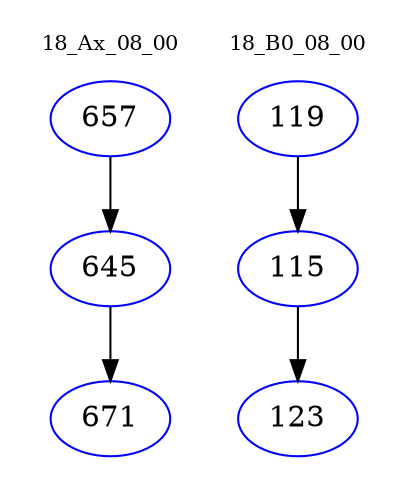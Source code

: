 digraph{
subgraph cluster_0 {
color = white
label = "18_Ax_08_00";
fontsize=10;
T0_657 [label="657", color="blue"]
T0_657 -> T0_645 [color="black"]
T0_645 [label="645", color="blue"]
T0_645 -> T0_671 [color="black"]
T0_671 [label="671", color="blue"]
}
subgraph cluster_1 {
color = white
label = "18_B0_08_00";
fontsize=10;
T1_119 [label="119", color="blue"]
T1_119 -> T1_115 [color="black"]
T1_115 [label="115", color="blue"]
T1_115 -> T1_123 [color="black"]
T1_123 [label="123", color="blue"]
}
}
